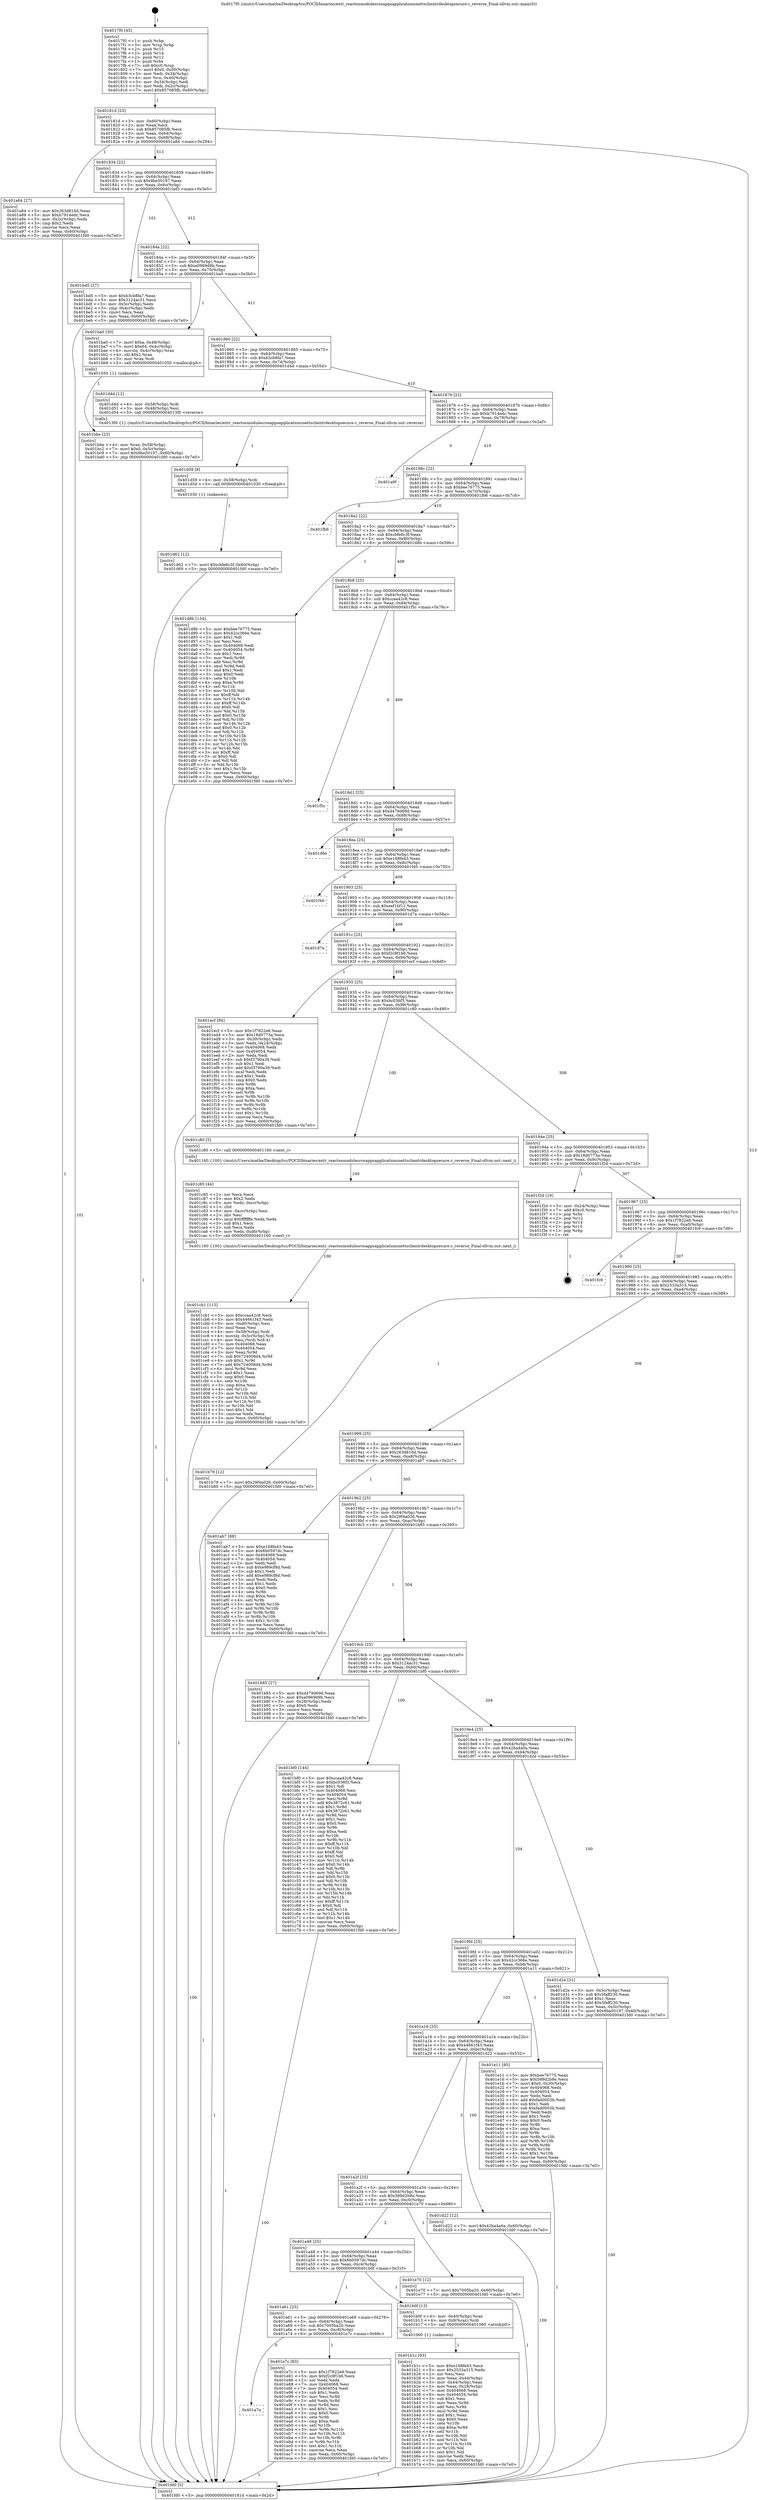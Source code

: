 digraph "0x4017f0" {
  label = "0x4017f0 (/mnt/c/Users/mathe/Desktop/tcc/POCII/binaries/extr_reactosmodulesrosappsapplicationsnettsclientrdesktopsecure.c_reverse_Final-ollvm.out::main(0))"
  labelloc = "t"
  node[shape=record]

  Entry [label="",width=0.3,height=0.3,shape=circle,fillcolor=black,style=filled]
  "0x40181d" [label="{
     0x40181d [23]\l
     | [instrs]\l
     &nbsp;&nbsp;0x40181d \<+3\>: mov -0x60(%rbp),%eax\l
     &nbsp;&nbsp;0x401820 \<+2\>: mov %eax,%ecx\l
     &nbsp;&nbsp;0x401822 \<+6\>: sub $0x857085fb,%ecx\l
     &nbsp;&nbsp;0x401828 \<+3\>: mov %eax,-0x64(%rbp)\l
     &nbsp;&nbsp;0x40182b \<+3\>: mov %ecx,-0x68(%rbp)\l
     &nbsp;&nbsp;0x40182e \<+6\>: je 0000000000401a84 \<main+0x294\>\l
  }"]
  "0x401a84" [label="{
     0x401a84 [27]\l
     | [instrs]\l
     &nbsp;&nbsp;0x401a84 \<+5\>: mov $0x263d816d,%eax\l
     &nbsp;&nbsp;0x401a89 \<+5\>: mov $0xb7914edc,%ecx\l
     &nbsp;&nbsp;0x401a8e \<+3\>: mov -0x2c(%rbp),%edx\l
     &nbsp;&nbsp;0x401a91 \<+3\>: cmp $0x2,%edx\l
     &nbsp;&nbsp;0x401a94 \<+3\>: cmovne %ecx,%eax\l
     &nbsp;&nbsp;0x401a97 \<+3\>: mov %eax,-0x60(%rbp)\l
     &nbsp;&nbsp;0x401a9a \<+5\>: jmp 0000000000401fd0 \<main+0x7e0\>\l
  }"]
  "0x401834" [label="{
     0x401834 [22]\l
     | [instrs]\l
     &nbsp;&nbsp;0x401834 \<+5\>: jmp 0000000000401839 \<main+0x49\>\l
     &nbsp;&nbsp;0x401839 \<+3\>: mov -0x64(%rbp),%eax\l
     &nbsp;&nbsp;0x40183c \<+5\>: sub $0x9be50197,%eax\l
     &nbsp;&nbsp;0x401841 \<+3\>: mov %eax,-0x6c(%rbp)\l
     &nbsp;&nbsp;0x401844 \<+6\>: je 0000000000401bd5 \<main+0x3e5\>\l
  }"]
  "0x401fd0" [label="{
     0x401fd0 [5]\l
     | [instrs]\l
     &nbsp;&nbsp;0x401fd0 \<+5\>: jmp 000000000040181d \<main+0x2d\>\l
  }"]
  "0x4017f0" [label="{
     0x4017f0 [45]\l
     | [instrs]\l
     &nbsp;&nbsp;0x4017f0 \<+1\>: push %rbp\l
     &nbsp;&nbsp;0x4017f1 \<+3\>: mov %rsp,%rbp\l
     &nbsp;&nbsp;0x4017f4 \<+2\>: push %r15\l
     &nbsp;&nbsp;0x4017f6 \<+2\>: push %r14\l
     &nbsp;&nbsp;0x4017f8 \<+2\>: push %r12\l
     &nbsp;&nbsp;0x4017fa \<+1\>: push %rbx\l
     &nbsp;&nbsp;0x4017fb \<+7\>: sub $0xc0,%rsp\l
     &nbsp;&nbsp;0x401802 \<+7\>: movl $0x0,-0x30(%rbp)\l
     &nbsp;&nbsp;0x401809 \<+3\>: mov %edi,-0x34(%rbp)\l
     &nbsp;&nbsp;0x40180c \<+4\>: mov %rsi,-0x40(%rbp)\l
     &nbsp;&nbsp;0x401810 \<+3\>: mov -0x34(%rbp),%edi\l
     &nbsp;&nbsp;0x401813 \<+3\>: mov %edi,-0x2c(%rbp)\l
     &nbsp;&nbsp;0x401816 \<+7\>: movl $0x857085fb,-0x60(%rbp)\l
  }"]
  Exit [label="",width=0.3,height=0.3,shape=circle,fillcolor=black,style=filled,peripheries=2]
  "0x401bd5" [label="{
     0x401bd5 [27]\l
     | [instrs]\l
     &nbsp;&nbsp;0x401bd5 \<+5\>: mov $0xb3cb8fa7,%eax\l
     &nbsp;&nbsp;0x401bda \<+5\>: mov $0x3124ac31,%ecx\l
     &nbsp;&nbsp;0x401bdf \<+3\>: mov -0x5c(%rbp),%edx\l
     &nbsp;&nbsp;0x401be2 \<+3\>: cmp -0x4c(%rbp),%edx\l
     &nbsp;&nbsp;0x401be5 \<+3\>: cmovl %ecx,%eax\l
     &nbsp;&nbsp;0x401be8 \<+3\>: mov %eax,-0x60(%rbp)\l
     &nbsp;&nbsp;0x401beb \<+5\>: jmp 0000000000401fd0 \<main+0x7e0\>\l
  }"]
  "0x40184a" [label="{
     0x40184a [22]\l
     | [instrs]\l
     &nbsp;&nbsp;0x40184a \<+5\>: jmp 000000000040184f \<main+0x5f\>\l
     &nbsp;&nbsp;0x40184f \<+3\>: mov -0x64(%rbp),%eax\l
     &nbsp;&nbsp;0x401852 \<+5\>: sub $0xa0969d9b,%eax\l
     &nbsp;&nbsp;0x401857 \<+3\>: mov %eax,-0x70(%rbp)\l
     &nbsp;&nbsp;0x40185a \<+6\>: je 0000000000401ba0 \<main+0x3b0\>\l
  }"]
  "0x401a7a" [label="{
     0x401a7a\l
  }", style=dashed]
  "0x401ba0" [label="{
     0x401ba0 [30]\l
     | [instrs]\l
     &nbsp;&nbsp;0x401ba0 \<+7\>: movl $0xa,-0x48(%rbp)\l
     &nbsp;&nbsp;0x401ba7 \<+7\>: movl $0x64,-0x4c(%rbp)\l
     &nbsp;&nbsp;0x401bae \<+4\>: movslq -0x4c(%rbp),%rax\l
     &nbsp;&nbsp;0x401bb2 \<+4\>: shl $0x2,%rax\l
     &nbsp;&nbsp;0x401bb6 \<+3\>: mov %rax,%rdi\l
     &nbsp;&nbsp;0x401bb9 \<+5\>: call 0000000000401050 \<malloc@plt\>\l
     | [calls]\l
     &nbsp;&nbsp;0x401050 \{1\} (unknown)\l
  }"]
  "0x401860" [label="{
     0x401860 [22]\l
     | [instrs]\l
     &nbsp;&nbsp;0x401860 \<+5\>: jmp 0000000000401865 \<main+0x75\>\l
     &nbsp;&nbsp;0x401865 \<+3\>: mov -0x64(%rbp),%eax\l
     &nbsp;&nbsp;0x401868 \<+5\>: sub $0xb3cb8fa7,%eax\l
     &nbsp;&nbsp;0x40186d \<+3\>: mov %eax,-0x74(%rbp)\l
     &nbsp;&nbsp;0x401870 \<+6\>: je 0000000000401d4d \<main+0x55d\>\l
  }"]
  "0x401e7c" [label="{
     0x401e7c [83]\l
     | [instrs]\l
     &nbsp;&nbsp;0x401e7c \<+5\>: mov $0x1f7822e8,%eax\l
     &nbsp;&nbsp;0x401e81 \<+5\>: mov $0xf2c9f1b6,%ecx\l
     &nbsp;&nbsp;0x401e86 \<+2\>: xor %edx,%edx\l
     &nbsp;&nbsp;0x401e88 \<+7\>: mov 0x404068,%esi\l
     &nbsp;&nbsp;0x401e8f \<+7\>: mov 0x404054,%edi\l
     &nbsp;&nbsp;0x401e96 \<+3\>: sub $0x1,%edx\l
     &nbsp;&nbsp;0x401e99 \<+3\>: mov %esi,%r8d\l
     &nbsp;&nbsp;0x401e9c \<+3\>: add %edx,%r8d\l
     &nbsp;&nbsp;0x401e9f \<+4\>: imul %r8d,%esi\l
     &nbsp;&nbsp;0x401ea3 \<+3\>: and $0x1,%esi\l
     &nbsp;&nbsp;0x401ea6 \<+3\>: cmp $0x0,%esi\l
     &nbsp;&nbsp;0x401ea9 \<+4\>: sete %r9b\l
     &nbsp;&nbsp;0x401ead \<+3\>: cmp $0xa,%edi\l
     &nbsp;&nbsp;0x401eb0 \<+4\>: setl %r10b\l
     &nbsp;&nbsp;0x401eb4 \<+3\>: mov %r9b,%r11b\l
     &nbsp;&nbsp;0x401eb7 \<+3\>: and %r10b,%r11b\l
     &nbsp;&nbsp;0x401eba \<+3\>: xor %r10b,%r9b\l
     &nbsp;&nbsp;0x401ebd \<+3\>: or %r9b,%r11b\l
     &nbsp;&nbsp;0x401ec0 \<+4\>: test $0x1,%r11b\l
     &nbsp;&nbsp;0x401ec4 \<+3\>: cmovne %ecx,%eax\l
     &nbsp;&nbsp;0x401ec7 \<+3\>: mov %eax,-0x60(%rbp)\l
     &nbsp;&nbsp;0x401eca \<+5\>: jmp 0000000000401fd0 \<main+0x7e0\>\l
  }"]
  "0x401d4d" [label="{
     0x401d4d [12]\l
     | [instrs]\l
     &nbsp;&nbsp;0x401d4d \<+4\>: mov -0x58(%rbp),%rdi\l
     &nbsp;&nbsp;0x401d51 \<+3\>: mov -0x48(%rbp),%esi\l
     &nbsp;&nbsp;0x401d54 \<+5\>: call 00000000004013f0 \<reverse\>\l
     | [calls]\l
     &nbsp;&nbsp;0x4013f0 \{1\} (/mnt/c/Users/mathe/Desktop/tcc/POCII/binaries/extr_reactosmodulesrosappsapplicationsnettsclientrdesktopsecure.c_reverse_Final-ollvm.out::reverse)\l
  }"]
  "0x401876" [label="{
     0x401876 [22]\l
     | [instrs]\l
     &nbsp;&nbsp;0x401876 \<+5\>: jmp 000000000040187b \<main+0x8b\>\l
     &nbsp;&nbsp;0x40187b \<+3\>: mov -0x64(%rbp),%eax\l
     &nbsp;&nbsp;0x40187e \<+5\>: sub $0xb7914edc,%eax\l
     &nbsp;&nbsp;0x401883 \<+3\>: mov %eax,-0x78(%rbp)\l
     &nbsp;&nbsp;0x401886 \<+6\>: je 0000000000401a9f \<main+0x2af\>\l
  }"]
  "0x401d62" [label="{
     0x401d62 [12]\l
     | [instrs]\l
     &nbsp;&nbsp;0x401d62 \<+7\>: movl $0xcbfe6c3f,-0x60(%rbp)\l
     &nbsp;&nbsp;0x401d69 \<+5\>: jmp 0000000000401fd0 \<main+0x7e0\>\l
  }"]
  "0x401a9f" [label="{
     0x401a9f\l
  }", style=dashed]
  "0x40188c" [label="{
     0x40188c [22]\l
     | [instrs]\l
     &nbsp;&nbsp;0x40188c \<+5\>: jmp 0000000000401891 \<main+0xa1\>\l
     &nbsp;&nbsp;0x401891 \<+3\>: mov -0x64(%rbp),%eax\l
     &nbsp;&nbsp;0x401894 \<+5\>: sub $0xbee76775,%eax\l
     &nbsp;&nbsp;0x401899 \<+3\>: mov %eax,-0x7c(%rbp)\l
     &nbsp;&nbsp;0x40189c \<+6\>: je 0000000000401fb6 \<main+0x7c6\>\l
  }"]
  "0x401d59" [label="{
     0x401d59 [9]\l
     | [instrs]\l
     &nbsp;&nbsp;0x401d59 \<+4\>: mov -0x58(%rbp),%rdi\l
     &nbsp;&nbsp;0x401d5d \<+5\>: call 0000000000401030 \<free@plt\>\l
     | [calls]\l
     &nbsp;&nbsp;0x401030 \{1\} (unknown)\l
  }"]
  "0x401fb6" [label="{
     0x401fb6\l
  }", style=dashed]
  "0x4018a2" [label="{
     0x4018a2 [22]\l
     | [instrs]\l
     &nbsp;&nbsp;0x4018a2 \<+5\>: jmp 00000000004018a7 \<main+0xb7\>\l
     &nbsp;&nbsp;0x4018a7 \<+3\>: mov -0x64(%rbp),%eax\l
     &nbsp;&nbsp;0x4018aa \<+5\>: sub $0xcbfe6c3f,%eax\l
     &nbsp;&nbsp;0x4018af \<+3\>: mov %eax,-0x80(%rbp)\l
     &nbsp;&nbsp;0x4018b2 \<+6\>: je 0000000000401d8b \<main+0x59b\>\l
  }"]
  "0x401cb1" [label="{
     0x401cb1 [113]\l
     | [instrs]\l
     &nbsp;&nbsp;0x401cb1 \<+5\>: mov $0xccaa42c8,%ecx\l
     &nbsp;&nbsp;0x401cb6 \<+5\>: mov $0x44661f43,%edx\l
     &nbsp;&nbsp;0x401cbb \<+6\>: mov -0xd0(%rbp),%esi\l
     &nbsp;&nbsp;0x401cc1 \<+3\>: imul %eax,%esi\l
     &nbsp;&nbsp;0x401cc4 \<+4\>: mov -0x58(%rbp),%rdi\l
     &nbsp;&nbsp;0x401cc8 \<+4\>: movslq -0x5c(%rbp),%r8\l
     &nbsp;&nbsp;0x401ccc \<+4\>: mov %esi,(%rdi,%r8,4)\l
     &nbsp;&nbsp;0x401cd0 \<+7\>: mov 0x404068,%eax\l
     &nbsp;&nbsp;0x401cd7 \<+7\>: mov 0x404054,%esi\l
     &nbsp;&nbsp;0x401cde \<+3\>: mov %eax,%r9d\l
     &nbsp;&nbsp;0x401ce1 \<+7\>: sub $0x724008d4,%r9d\l
     &nbsp;&nbsp;0x401ce8 \<+4\>: sub $0x1,%r9d\l
     &nbsp;&nbsp;0x401cec \<+7\>: add $0x724008d4,%r9d\l
     &nbsp;&nbsp;0x401cf3 \<+4\>: imul %r9d,%eax\l
     &nbsp;&nbsp;0x401cf7 \<+3\>: and $0x1,%eax\l
     &nbsp;&nbsp;0x401cfa \<+3\>: cmp $0x0,%eax\l
     &nbsp;&nbsp;0x401cfd \<+4\>: sete %r10b\l
     &nbsp;&nbsp;0x401d01 \<+3\>: cmp $0xa,%esi\l
     &nbsp;&nbsp;0x401d04 \<+4\>: setl %r11b\l
     &nbsp;&nbsp;0x401d08 \<+3\>: mov %r10b,%bl\l
     &nbsp;&nbsp;0x401d0b \<+3\>: and %r11b,%bl\l
     &nbsp;&nbsp;0x401d0e \<+3\>: xor %r11b,%r10b\l
     &nbsp;&nbsp;0x401d11 \<+3\>: or %r10b,%bl\l
     &nbsp;&nbsp;0x401d14 \<+3\>: test $0x1,%bl\l
     &nbsp;&nbsp;0x401d17 \<+3\>: cmovne %edx,%ecx\l
     &nbsp;&nbsp;0x401d1a \<+3\>: mov %ecx,-0x60(%rbp)\l
     &nbsp;&nbsp;0x401d1d \<+5\>: jmp 0000000000401fd0 \<main+0x7e0\>\l
  }"]
  "0x401d8b" [label="{
     0x401d8b [134]\l
     | [instrs]\l
     &nbsp;&nbsp;0x401d8b \<+5\>: mov $0xbee76775,%eax\l
     &nbsp;&nbsp;0x401d90 \<+5\>: mov $0x42cc366e,%ecx\l
     &nbsp;&nbsp;0x401d95 \<+2\>: mov $0x1,%dl\l
     &nbsp;&nbsp;0x401d97 \<+2\>: xor %esi,%esi\l
     &nbsp;&nbsp;0x401d99 \<+7\>: mov 0x404068,%edi\l
     &nbsp;&nbsp;0x401da0 \<+8\>: mov 0x404054,%r8d\l
     &nbsp;&nbsp;0x401da8 \<+3\>: sub $0x1,%esi\l
     &nbsp;&nbsp;0x401dab \<+3\>: mov %edi,%r9d\l
     &nbsp;&nbsp;0x401dae \<+3\>: add %esi,%r9d\l
     &nbsp;&nbsp;0x401db1 \<+4\>: imul %r9d,%edi\l
     &nbsp;&nbsp;0x401db5 \<+3\>: and $0x1,%edi\l
     &nbsp;&nbsp;0x401db8 \<+3\>: cmp $0x0,%edi\l
     &nbsp;&nbsp;0x401dbb \<+4\>: sete %r10b\l
     &nbsp;&nbsp;0x401dbf \<+4\>: cmp $0xa,%r8d\l
     &nbsp;&nbsp;0x401dc3 \<+4\>: setl %r11b\l
     &nbsp;&nbsp;0x401dc7 \<+3\>: mov %r10b,%bl\l
     &nbsp;&nbsp;0x401dca \<+3\>: xor $0xff,%bl\l
     &nbsp;&nbsp;0x401dcd \<+3\>: mov %r11b,%r14b\l
     &nbsp;&nbsp;0x401dd0 \<+4\>: xor $0xff,%r14b\l
     &nbsp;&nbsp;0x401dd4 \<+3\>: xor $0x0,%dl\l
     &nbsp;&nbsp;0x401dd7 \<+3\>: mov %bl,%r15b\l
     &nbsp;&nbsp;0x401dda \<+4\>: and $0x0,%r15b\l
     &nbsp;&nbsp;0x401dde \<+3\>: and %dl,%r10b\l
     &nbsp;&nbsp;0x401de1 \<+3\>: mov %r14b,%r12b\l
     &nbsp;&nbsp;0x401de4 \<+4\>: and $0x0,%r12b\l
     &nbsp;&nbsp;0x401de8 \<+3\>: and %dl,%r11b\l
     &nbsp;&nbsp;0x401deb \<+3\>: or %r10b,%r15b\l
     &nbsp;&nbsp;0x401dee \<+3\>: or %r11b,%r12b\l
     &nbsp;&nbsp;0x401df1 \<+3\>: xor %r12b,%r15b\l
     &nbsp;&nbsp;0x401df4 \<+3\>: or %r14b,%bl\l
     &nbsp;&nbsp;0x401df7 \<+3\>: xor $0xff,%bl\l
     &nbsp;&nbsp;0x401dfa \<+3\>: or $0x0,%dl\l
     &nbsp;&nbsp;0x401dfd \<+2\>: and %dl,%bl\l
     &nbsp;&nbsp;0x401dff \<+3\>: or %bl,%r15b\l
     &nbsp;&nbsp;0x401e02 \<+4\>: test $0x1,%r15b\l
     &nbsp;&nbsp;0x401e06 \<+3\>: cmovne %ecx,%eax\l
     &nbsp;&nbsp;0x401e09 \<+3\>: mov %eax,-0x60(%rbp)\l
     &nbsp;&nbsp;0x401e0c \<+5\>: jmp 0000000000401fd0 \<main+0x7e0\>\l
  }"]
  "0x4018b8" [label="{
     0x4018b8 [25]\l
     | [instrs]\l
     &nbsp;&nbsp;0x4018b8 \<+5\>: jmp 00000000004018bd \<main+0xcd\>\l
     &nbsp;&nbsp;0x4018bd \<+3\>: mov -0x64(%rbp),%eax\l
     &nbsp;&nbsp;0x4018c0 \<+5\>: sub $0xccaa42c8,%eax\l
     &nbsp;&nbsp;0x4018c5 \<+6\>: mov %eax,-0x84(%rbp)\l
     &nbsp;&nbsp;0x4018cb \<+6\>: je 0000000000401f5c \<main+0x76c\>\l
  }"]
  "0x401c85" [label="{
     0x401c85 [44]\l
     | [instrs]\l
     &nbsp;&nbsp;0x401c85 \<+2\>: xor %ecx,%ecx\l
     &nbsp;&nbsp;0x401c87 \<+5\>: mov $0x2,%edx\l
     &nbsp;&nbsp;0x401c8c \<+6\>: mov %edx,-0xcc(%rbp)\l
     &nbsp;&nbsp;0x401c92 \<+1\>: cltd\l
     &nbsp;&nbsp;0x401c93 \<+6\>: mov -0xcc(%rbp),%esi\l
     &nbsp;&nbsp;0x401c99 \<+2\>: idiv %esi\l
     &nbsp;&nbsp;0x401c9b \<+6\>: imul $0xfffffffe,%edx,%edx\l
     &nbsp;&nbsp;0x401ca1 \<+3\>: sub $0x1,%ecx\l
     &nbsp;&nbsp;0x401ca4 \<+2\>: sub %ecx,%edx\l
     &nbsp;&nbsp;0x401ca6 \<+6\>: mov %edx,-0xd0(%rbp)\l
     &nbsp;&nbsp;0x401cac \<+5\>: call 0000000000401160 \<next_i\>\l
     | [calls]\l
     &nbsp;&nbsp;0x401160 \{100\} (/mnt/c/Users/mathe/Desktop/tcc/POCII/binaries/extr_reactosmodulesrosappsapplicationsnettsclientrdesktopsecure.c_reverse_Final-ollvm.out::next_i)\l
  }"]
  "0x401f5c" [label="{
     0x401f5c\l
  }", style=dashed]
  "0x4018d1" [label="{
     0x4018d1 [25]\l
     | [instrs]\l
     &nbsp;&nbsp;0x4018d1 \<+5\>: jmp 00000000004018d6 \<main+0xe6\>\l
     &nbsp;&nbsp;0x4018d6 \<+3\>: mov -0x64(%rbp),%eax\l
     &nbsp;&nbsp;0x4018d9 \<+5\>: sub $0xd479d69d,%eax\l
     &nbsp;&nbsp;0x4018de \<+6\>: mov %eax,-0x88(%rbp)\l
     &nbsp;&nbsp;0x4018e4 \<+6\>: je 0000000000401d6e \<main+0x57e\>\l
  }"]
  "0x401bbe" [label="{
     0x401bbe [23]\l
     | [instrs]\l
     &nbsp;&nbsp;0x401bbe \<+4\>: mov %rax,-0x58(%rbp)\l
     &nbsp;&nbsp;0x401bc2 \<+7\>: movl $0x0,-0x5c(%rbp)\l
     &nbsp;&nbsp;0x401bc9 \<+7\>: movl $0x9be50197,-0x60(%rbp)\l
     &nbsp;&nbsp;0x401bd0 \<+5\>: jmp 0000000000401fd0 \<main+0x7e0\>\l
  }"]
  "0x401d6e" [label="{
     0x401d6e\l
  }", style=dashed]
  "0x4018ea" [label="{
     0x4018ea [25]\l
     | [instrs]\l
     &nbsp;&nbsp;0x4018ea \<+5\>: jmp 00000000004018ef \<main+0xff\>\l
     &nbsp;&nbsp;0x4018ef \<+3\>: mov -0x64(%rbp),%eax\l
     &nbsp;&nbsp;0x4018f2 \<+5\>: sub $0xe168fe43,%eax\l
     &nbsp;&nbsp;0x4018f7 \<+6\>: mov %eax,-0x8c(%rbp)\l
     &nbsp;&nbsp;0x4018fd \<+6\>: je 0000000000401f40 \<main+0x750\>\l
  }"]
  "0x401b1c" [label="{
     0x401b1c [93]\l
     | [instrs]\l
     &nbsp;&nbsp;0x401b1c \<+5\>: mov $0xe168fe43,%ecx\l
     &nbsp;&nbsp;0x401b21 \<+5\>: mov $0x2533a315,%edx\l
     &nbsp;&nbsp;0x401b26 \<+2\>: xor %esi,%esi\l
     &nbsp;&nbsp;0x401b28 \<+3\>: mov %eax,-0x44(%rbp)\l
     &nbsp;&nbsp;0x401b2b \<+3\>: mov -0x44(%rbp),%eax\l
     &nbsp;&nbsp;0x401b2e \<+3\>: mov %eax,-0x28(%rbp)\l
     &nbsp;&nbsp;0x401b31 \<+7\>: mov 0x404068,%eax\l
     &nbsp;&nbsp;0x401b38 \<+8\>: mov 0x404054,%r8d\l
     &nbsp;&nbsp;0x401b40 \<+3\>: sub $0x1,%esi\l
     &nbsp;&nbsp;0x401b43 \<+3\>: mov %eax,%r9d\l
     &nbsp;&nbsp;0x401b46 \<+3\>: add %esi,%r9d\l
     &nbsp;&nbsp;0x401b49 \<+4\>: imul %r9d,%eax\l
     &nbsp;&nbsp;0x401b4d \<+3\>: and $0x1,%eax\l
     &nbsp;&nbsp;0x401b50 \<+3\>: cmp $0x0,%eax\l
     &nbsp;&nbsp;0x401b53 \<+4\>: sete %r10b\l
     &nbsp;&nbsp;0x401b57 \<+4\>: cmp $0xa,%r8d\l
     &nbsp;&nbsp;0x401b5b \<+4\>: setl %r11b\l
     &nbsp;&nbsp;0x401b5f \<+3\>: mov %r10b,%bl\l
     &nbsp;&nbsp;0x401b62 \<+3\>: and %r11b,%bl\l
     &nbsp;&nbsp;0x401b65 \<+3\>: xor %r11b,%r10b\l
     &nbsp;&nbsp;0x401b68 \<+3\>: or %r10b,%bl\l
     &nbsp;&nbsp;0x401b6b \<+3\>: test $0x1,%bl\l
     &nbsp;&nbsp;0x401b6e \<+3\>: cmovne %edx,%ecx\l
     &nbsp;&nbsp;0x401b71 \<+3\>: mov %ecx,-0x60(%rbp)\l
     &nbsp;&nbsp;0x401b74 \<+5\>: jmp 0000000000401fd0 \<main+0x7e0\>\l
  }"]
  "0x401f40" [label="{
     0x401f40\l
  }", style=dashed]
  "0x401903" [label="{
     0x401903 [25]\l
     | [instrs]\l
     &nbsp;&nbsp;0x401903 \<+5\>: jmp 0000000000401908 \<main+0x118\>\l
     &nbsp;&nbsp;0x401908 \<+3\>: mov -0x64(%rbp),%eax\l
     &nbsp;&nbsp;0x40190b \<+5\>: sub $0xeef1bf11,%eax\l
     &nbsp;&nbsp;0x401910 \<+6\>: mov %eax,-0x90(%rbp)\l
     &nbsp;&nbsp;0x401916 \<+6\>: je 0000000000401d7a \<main+0x58a\>\l
  }"]
  "0x401a61" [label="{
     0x401a61 [25]\l
     | [instrs]\l
     &nbsp;&nbsp;0x401a61 \<+5\>: jmp 0000000000401a66 \<main+0x276\>\l
     &nbsp;&nbsp;0x401a66 \<+3\>: mov -0x64(%rbp),%eax\l
     &nbsp;&nbsp;0x401a69 \<+5\>: sub $0x7005ba20,%eax\l
     &nbsp;&nbsp;0x401a6e \<+6\>: mov %eax,-0xc8(%rbp)\l
     &nbsp;&nbsp;0x401a74 \<+6\>: je 0000000000401e7c \<main+0x68c\>\l
  }"]
  "0x401d7a" [label="{
     0x401d7a\l
  }", style=dashed]
  "0x40191c" [label="{
     0x40191c [25]\l
     | [instrs]\l
     &nbsp;&nbsp;0x40191c \<+5\>: jmp 0000000000401921 \<main+0x131\>\l
     &nbsp;&nbsp;0x401921 \<+3\>: mov -0x64(%rbp),%eax\l
     &nbsp;&nbsp;0x401924 \<+5\>: sub $0xf2c9f1b6,%eax\l
     &nbsp;&nbsp;0x401929 \<+6\>: mov %eax,-0x94(%rbp)\l
     &nbsp;&nbsp;0x40192f \<+6\>: je 0000000000401ecf \<main+0x6df\>\l
  }"]
  "0x401b0f" [label="{
     0x401b0f [13]\l
     | [instrs]\l
     &nbsp;&nbsp;0x401b0f \<+4\>: mov -0x40(%rbp),%rax\l
     &nbsp;&nbsp;0x401b13 \<+4\>: mov 0x8(%rax),%rdi\l
     &nbsp;&nbsp;0x401b17 \<+5\>: call 0000000000401060 \<atoi@plt\>\l
     | [calls]\l
     &nbsp;&nbsp;0x401060 \{1\} (unknown)\l
  }"]
  "0x401ecf" [label="{
     0x401ecf [94]\l
     | [instrs]\l
     &nbsp;&nbsp;0x401ecf \<+5\>: mov $0x1f7822e8,%eax\l
     &nbsp;&nbsp;0x401ed4 \<+5\>: mov $0x18d0773a,%ecx\l
     &nbsp;&nbsp;0x401ed9 \<+3\>: mov -0x30(%rbp),%edx\l
     &nbsp;&nbsp;0x401edc \<+3\>: mov %edx,-0x24(%rbp)\l
     &nbsp;&nbsp;0x401edf \<+7\>: mov 0x404068,%edx\l
     &nbsp;&nbsp;0x401ee6 \<+7\>: mov 0x404054,%esi\l
     &nbsp;&nbsp;0x401eed \<+2\>: mov %edx,%edi\l
     &nbsp;&nbsp;0x401eef \<+6\>: sub $0xf3790a39,%edi\l
     &nbsp;&nbsp;0x401ef5 \<+3\>: sub $0x1,%edi\l
     &nbsp;&nbsp;0x401ef8 \<+6\>: add $0xf3790a39,%edi\l
     &nbsp;&nbsp;0x401efe \<+3\>: imul %edi,%edx\l
     &nbsp;&nbsp;0x401f01 \<+3\>: and $0x1,%edx\l
     &nbsp;&nbsp;0x401f04 \<+3\>: cmp $0x0,%edx\l
     &nbsp;&nbsp;0x401f07 \<+4\>: sete %r8b\l
     &nbsp;&nbsp;0x401f0b \<+3\>: cmp $0xa,%esi\l
     &nbsp;&nbsp;0x401f0e \<+4\>: setl %r9b\l
     &nbsp;&nbsp;0x401f12 \<+3\>: mov %r8b,%r10b\l
     &nbsp;&nbsp;0x401f15 \<+3\>: and %r9b,%r10b\l
     &nbsp;&nbsp;0x401f18 \<+3\>: xor %r9b,%r8b\l
     &nbsp;&nbsp;0x401f1b \<+3\>: or %r8b,%r10b\l
     &nbsp;&nbsp;0x401f1e \<+4\>: test $0x1,%r10b\l
     &nbsp;&nbsp;0x401f22 \<+3\>: cmovne %ecx,%eax\l
     &nbsp;&nbsp;0x401f25 \<+3\>: mov %eax,-0x60(%rbp)\l
     &nbsp;&nbsp;0x401f28 \<+5\>: jmp 0000000000401fd0 \<main+0x7e0\>\l
  }"]
  "0x401935" [label="{
     0x401935 [25]\l
     | [instrs]\l
     &nbsp;&nbsp;0x401935 \<+5\>: jmp 000000000040193a \<main+0x14a\>\l
     &nbsp;&nbsp;0x40193a \<+3\>: mov -0x64(%rbp),%eax\l
     &nbsp;&nbsp;0x40193d \<+5\>: sub $0xbc036f3,%eax\l
     &nbsp;&nbsp;0x401942 \<+6\>: mov %eax,-0x98(%rbp)\l
     &nbsp;&nbsp;0x401948 \<+6\>: je 0000000000401c80 \<main+0x490\>\l
  }"]
  "0x401a48" [label="{
     0x401a48 [25]\l
     | [instrs]\l
     &nbsp;&nbsp;0x401a48 \<+5\>: jmp 0000000000401a4d \<main+0x25d\>\l
     &nbsp;&nbsp;0x401a4d \<+3\>: mov -0x64(%rbp),%eax\l
     &nbsp;&nbsp;0x401a50 \<+5\>: sub $0x6b0597dc,%eax\l
     &nbsp;&nbsp;0x401a55 \<+6\>: mov %eax,-0xc4(%rbp)\l
     &nbsp;&nbsp;0x401a5b \<+6\>: je 0000000000401b0f \<main+0x31f\>\l
  }"]
  "0x401c80" [label="{
     0x401c80 [5]\l
     | [instrs]\l
     &nbsp;&nbsp;0x401c80 \<+5\>: call 0000000000401160 \<next_i\>\l
     | [calls]\l
     &nbsp;&nbsp;0x401160 \{100\} (/mnt/c/Users/mathe/Desktop/tcc/POCII/binaries/extr_reactosmodulesrosappsapplicationsnettsclientrdesktopsecure.c_reverse_Final-ollvm.out::next_i)\l
  }"]
  "0x40194e" [label="{
     0x40194e [25]\l
     | [instrs]\l
     &nbsp;&nbsp;0x40194e \<+5\>: jmp 0000000000401953 \<main+0x163\>\l
     &nbsp;&nbsp;0x401953 \<+3\>: mov -0x64(%rbp),%eax\l
     &nbsp;&nbsp;0x401956 \<+5\>: sub $0x18d0773a,%eax\l
     &nbsp;&nbsp;0x40195b \<+6\>: mov %eax,-0x9c(%rbp)\l
     &nbsp;&nbsp;0x401961 \<+6\>: je 0000000000401f2d \<main+0x73d\>\l
  }"]
  "0x401e70" [label="{
     0x401e70 [12]\l
     | [instrs]\l
     &nbsp;&nbsp;0x401e70 \<+7\>: movl $0x7005ba20,-0x60(%rbp)\l
     &nbsp;&nbsp;0x401e77 \<+5\>: jmp 0000000000401fd0 \<main+0x7e0\>\l
  }"]
  "0x401f2d" [label="{
     0x401f2d [19]\l
     | [instrs]\l
     &nbsp;&nbsp;0x401f2d \<+3\>: mov -0x24(%rbp),%eax\l
     &nbsp;&nbsp;0x401f30 \<+7\>: add $0xc0,%rsp\l
     &nbsp;&nbsp;0x401f37 \<+1\>: pop %rbx\l
     &nbsp;&nbsp;0x401f38 \<+2\>: pop %r12\l
     &nbsp;&nbsp;0x401f3a \<+2\>: pop %r14\l
     &nbsp;&nbsp;0x401f3c \<+2\>: pop %r15\l
     &nbsp;&nbsp;0x401f3e \<+1\>: pop %rbp\l
     &nbsp;&nbsp;0x401f3f \<+1\>: ret\l
  }"]
  "0x401967" [label="{
     0x401967 [25]\l
     | [instrs]\l
     &nbsp;&nbsp;0x401967 \<+5\>: jmp 000000000040196c \<main+0x17c\>\l
     &nbsp;&nbsp;0x40196c \<+3\>: mov -0x64(%rbp),%eax\l
     &nbsp;&nbsp;0x40196f \<+5\>: sub $0x1f7822e8,%eax\l
     &nbsp;&nbsp;0x401974 \<+6\>: mov %eax,-0xa0(%rbp)\l
     &nbsp;&nbsp;0x40197a \<+6\>: je 0000000000401fc9 \<main+0x7d9\>\l
  }"]
  "0x401a2f" [label="{
     0x401a2f [25]\l
     | [instrs]\l
     &nbsp;&nbsp;0x401a2f \<+5\>: jmp 0000000000401a34 \<main+0x244\>\l
     &nbsp;&nbsp;0x401a34 \<+3\>: mov -0x64(%rbp),%eax\l
     &nbsp;&nbsp;0x401a37 \<+5\>: sub $0x589d2b8e,%eax\l
     &nbsp;&nbsp;0x401a3c \<+6\>: mov %eax,-0xc0(%rbp)\l
     &nbsp;&nbsp;0x401a42 \<+6\>: je 0000000000401e70 \<main+0x680\>\l
  }"]
  "0x401fc9" [label="{
     0x401fc9\l
  }", style=dashed]
  "0x401980" [label="{
     0x401980 [25]\l
     | [instrs]\l
     &nbsp;&nbsp;0x401980 \<+5\>: jmp 0000000000401985 \<main+0x195\>\l
     &nbsp;&nbsp;0x401985 \<+3\>: mov -0x64(%rbp),%eax\l
     &nbsp;&nbsp;0x401988 \<+5\>: sub $0x2533a315,%eax\l
     &nbsp;&nbsp;0x40198d \<+6\>: mov %eax,-0xa4(%rbp)\l
     &nbsp;&nbsp;0x401993 \<+6\>: je 0000000000401b79 \<main+0x389\>\l
  }"]
  "0x401d22" [label="{
     0x401d22 [12]\l
     | [instrs]\l
     &nbsp;&nbsp;0x401d22 \<+7\>: movl $0x42ba4a0a,-0x60(%rbp)\l
     &nbsp;&nbsp;0x401d29 \<+5\>: jmp 0000000000401fd0 \<main+0x7e0\>\l
  }"]
  "0x401b79" [label="{
     0x401b79 [12]\l
     | [instrs]\l
     &nbsp;&nbsp;0x401b79 \<+7\>: movl $0x29f4a026,-0x60(%rbp)\l
     &nbsp;&nbsp;0x401b80 \<+5\>: jmp 0000000000401fd0 \<main+0x7e0\>\l
  }"]
  "0x401999" [label="{
     0x401999 [25]\l
     | [instrs]\l
     &nbsp;&nbsp;0x401999 \<+5\>: jmp 000000000040199e \<main+0x1ae\>\l
     &nbsp;&nbsp;0x40199e \<+3\>: mov -0x64(%rbp),%eax\l
     &nbsp;&nbsp;0x4019a1 \<+5\>: sub $0x263d816d,%eax\l
     &nbsp;&nbsp;0x4019a6 \<+6\>: mov %eax,-0xa8(%rbp)\l
     &nbsp;&nbsp;0x4019ac \<+6\>: je 0000000000401ab7 \<main+0x2c7\>\l
  }"]
  "0x401a16" [label="{
     0x401a16 [25]\l
     | [instrs]\l
     &nbsp;&nbsp;0x401a16 \<+5\>: jmp 0000000000401a1b \<main+0x22b\>\l
     &nbsp;&nbsp;0x401a1b \<+3\>: mov -0x64(%rbp),%eax\l
     &nbsp;&nbsp;0x401a1e \<+5\>: sub $0x44661f43,%eax\l
     &nbsp;&nbsp;0x401a23 \<+6\>: mov %eax,-0xbc(%rbp)\l
     &nbsp;&nbsp;0x401a29 \<+6\>: je 0000000000401d22 \<main+0x532\>\l
  }"]
  "0x401ab7" [label="{
     0x401ab7 [88]\l
     | [instrs]\l
     &nbsp;&nbsp;0x401ab7 \<+5\>: mov $0xe168fe43,%eax\l
     &nbsp;&nbsp;0x401abc \<+5\>: mov $0x6b0597dc,%ecx\l
     &nbsp;&nbsp;0x401ac1 \<+7\>: mov 0x404068,%edx\l
     &nbsp;&nbsp;0x401ac8 \<+7\>: mov 0x404054,%esi\l
     &nbsp;&nbsp;0x401acf \<+2\>: mov %edx,%edi\l
     &nbsp;&nbsp;0x401ad1 \<+6\>: sub $0xe989cf8d,%edi\l
     &nbsp;&nbsp;0x401ad7 \<+3\>: sub $0x1,%edi\l
     &nbsp;&nbsp;0x401ada \<+6\>: add $0xe989cf8d,%edi\l
     &nbsp;&nbsp;0x401ae0 \<+3\>: imul %edi,%edx\l
     &nbsp;&nbsp;0x401ae3 \<+3\>: and $0x1,%edx\l
     &nbsp;&nbsp;0x401ae6 \<+3\>: cmp $0x0,%edx\l
     &nbsp;&nbsp;0x401ae9 \<+4\>: sete %r8b\l
     &nbsp;&nbsp;0x401aed \<+3\>: cmp $0xa,%esi\l
     &nbsp;&nbsp;0x401af0 \<+4\>: setl %r9b\l
     &nbsp;&nbsp;0x401af4 \<+3\>: mov %r8b,%r10b\l
     &nbsp;&nbsp;0x401af7 \<+3\>: and %r9b,%r10b\l
     &nbsp;&nbsp;0x401afa \<+3\>: xor %r9b,%r8b\l
     &nbsp;&nbsp;0x401afd \<+3\>: or %r8b,%r10b\l
     &nbsp;&nbsp;0x401b00 \<+4\>: test $0x1,%r10b\l
     &nbsp;&nbsp;0x401b04 \<+3\>: cmovne %ecx,%eax\l
     &nbsp;&nbsp;0x401b07 \<+3\>: mov %eax,-0x60(%rbp)\l
     &nbsp;&nbsp;0x401b0a \<+5\>: jmp 0000000000401fd0 \<main+0x7e0\>\l
  }"]
  "0x4019b2" [label="{
     0x4019b2 [25]\l
     | [instrs]\l
     &nbsp;&nbsp;0x4019b2 \<+5\>: jmp 00000000004019b7 \<main+0x1c7\>\l
     &nbsp;&nbsp;0x4019b7 \<+3\>: mov -0x64(%rbp),%eax\l
     &nbsp;&nbsp;0x4019ba \<+5\>: sub $0x29f4a026,%eax\l
     &nbsp;&nbsp;0x4019bf \<+6\>: mov %eax,-0xac(%rbp)\l
     &nbsp;&nbsp;0x4019c5 \<+6\>: je 0000000000401b85 \<main+0x395\>\l
  }"]
  "0x401e11" [label="{
     0x401e11 [95]\l
     | [instrs]\l
     &nbsp;&nbsp;0x401e11 \<+5\>: mov $0xbee76775,%eax\l
     &nbsp;&nbsp;0x401e16 \<+5\>: mov $0x589d2b8e,%ecx\l
     &nbsp;&nbsp;0x401e1b \<+7\>: movl $0x0,-0x30(%rbp)\l
     &nbsp;&nbsp;0x401e22 \<+7\>: mov 0x404068,%edx\l
     &nbsp;&nbsp;0x401e29 \<+7\>: mov 0x404054,%esi\l
     &nbsp;&nbsp;0x401e30 \<+2\>: mov %edx,%edi\l
     &nbsp;&nbsp;0x401e32 \<+6\>: add $0xfad0003b,%edi\l
     &nbsp;&nbsp;0x401e38 \<+3\>: sub $0x1,%edi\l
     &nbsp;&nbsp;0x401e3b \<+6\>: sub $0xfad0003b,%edi\l
     &nbsp;&nbsp;0x401e41 \<+3\>: imul %edi,%edx\l
     &nbsp;&nbsp;0x401e44 \<+3\>: and $0x1,%edx\l
     &nbsp;&nbsp;0x401e47 \<+3\>: cmp $0x0,%edx\l
     &nbsp;&nbsp;0x401e4a \<+4\>: sete %r8b\l
     &nbsp;&nbsp;0x401e4e \<+3\>: cmp $0xa,%esi\l
     &nbsp;&nbsp;0x401e51 \<+4\>: setl %r9b\l
     &nbsp;&nbsp;0x401e55 \<+3\>: mov %r8b,%r10b\l
     &nbsp;&nbsp;0x401e58 \<+3\>: and %r9b,%r10b\l
     &nbsp;&nbsp;0x401e5b \<+3\>: xor %r9b,%r8b\l
     &nbsp;&nbsp;0x401e5e \<+3\>: or %r8b,%r10b\l
     &nbsp;&nbsp;0x401e61 \<+4\>: test $0x1,%r10b\l
     &nbsp;&nbsp;0x401e65 \<+3\>: cmovne %ecx,%eax\l
     &nbsp;&nbsp;0x401e68 \<+3\>: mov %eax,-0x60(%rbp)\l
     &nbsp;&nbsp;0x401e6b \<+5\>: jmp 0000000000401fd0 \<main+0x7e0\>\l
  }"]
  "0x401b85" [label="{
     0x401b85 [27]\l
     | [instrs]\l
     &nbsp;&nbsp;0x401b85 \<+5\>: mov $0xd479d69d,%eax\l
     &nbsp;&nbsp;0x401b8a \<+5\>: mov $0xa0969d9b,%ecx\l
     &nbsp;&nbsp;0x401b8f \<+3\>: mov -0x28(%rbp),%edx\l
     &nbsp;&nbsp;0x401b92 \<+3\>: cmp $0x0,%edx\l
     &nbsp;&nbsp;0x401b95 \<+3\>: cmove %ecx,%eax\l
     &nbsp;&nbsp;0x401b98 \<+3\>: mov %eax,-0x60(%rbp)\l
     &nbsp;&nbsp;0x401b9b \<+5\>: jmp 0000000000401fd0 \<main+0x7e0\>\l
  }"]
  "0x4019cb" [label="{
     0x4019cb [25]\l
     | [instrs]\l
     &nbsp;&nbsp;0x4019cb \<+5\>: jmp 00000000004019d0 \<main+0x1e0\>\l
     &nbsp;&nbsp;0x4019d0 \<+3\>: mov -0x64(%rbp),%eax\l
     &nbsp;&nbsp;0x4019d3 \<+5\>: sub $0x3124ac31,%eax\l
     &nbsp;&nbsp;0x4019d8 \<+6\>: mov %eax,-0xb0(%rbp)\l
     &nbsp;&nbsp;0x4019de \<+6\>: je 0000000000401bf0 \<main+0x400\>\l
  }"]
  "0x4019fd" [label="{
     0x4019fd [25]\l
     | [instrs]\l
     &nbsp;&nbsp;0x4019fd \<+5\>: jmp 0000000000401a02 \<main+0x212\>\l
     &nbsp;&nbsp;0x401a02 \<+3\>: mov -0x64(%rbp),%eax\l
     &nbsp;&nbsp;0x401a05 \<+5\>: sub $0x42cc366e,%eax\l
     &nbsp;&nbsp;0x401a0a \<+6\>: mov %eax,-0xb8(%rbp)\l
     &nbsp;&nbsp;0x401a10 \<+6\>: je 0000000000401e11 \<main+0x621\>\l
  }"]
  "0x401bf0" [label="{
     0x401bf0 [144]\l
     | [instrs]\l
     &nbsp;&nbsp;0x401bf0 \<+5\>: mov $0xccaa42c8,%eax\l
     &nbsp;&nbsp;0x401bf5 \<+5\>: mov $0xbc036f3,%ecx\l
     &nbsp;&nbsp;0x401bfa \<+2\>: mov $0x1,%dl\l
     &nbsp;&nbsp;0x401bfc \<+7\>: mov 0x404068,%esi\l
     &nbsp;&nbsp;0x401c03 \<+7\>: mov 0x404054,%edi\l
     &nbsp;&nbsp;0x401c0a \<+3\>: mov %esi,%r8d\l
     &nbsp;&nbsp;0x401c0d \<+7\>: add $0x3872c61,%r8d\l
     &nbsp;&nbsp;0x401c14 \<+4\>: sub $0x1,%r8d\l
     &nbsp;&nbsp;0x401c18 \<+7\>: sub $0x3872c61,%r8d\l
     &nbsp;&nbsp;0x401c1f \<+4\>: imul %r8d,%esi\l
     &nbsp;&nbsp;0x401c23 \<+3\>: and $0x1,%esi\l
     &nbsp;&nbsp;0x401c26 \<+3\>: cmp $0x0,%esi\l
     &nbsp;&nbsp;0x401c29 \<+4\>: sete %r9b\l
     &nbsp;&nbsp;0x401c2d \<+3\>: cmp $0xa,%edi\l
     &nbsp;&nbsp;0x401c30 \<+4\>: setl %r10b\l
     &nbsp;&nbsp;0x401c34 \<+3\>: mov %r9b,%r11b\l
     &nbsp;&nbsp;0x401c37 \<+4\>: xor $0xff,%r11b\l
     &nbsp;&nbsp;0x401c3b \<+3\>: mov %r10b,%bl\l
     &nbsp;&nbsp;0x401c3e \<+3\>: xor $0xff,%bl\l
     &nbsp;&nbsp;0x401c41 \<+3\>: xor $0x0,%dl\l
     &nbsp;&nbsp;0x401c44 \<+3\>: mov %r11b,%r14b\l
     &nbsp;&nbsp;0x401c47 \<+4\>: and $0x0,%r14b\l
     &nbsp;&nbsp;0x401c4b \<+3\>: and %dl,%r9b\l
     &nbsp;&nbsp;0x401c4e \<+3\>: mov %bl,%r15b\l
     &nbsp;&nbsp;0x401c51 \<+4\>: and $0x0,%r15b\l
     &nbsp;&nbsp;0x401c55 \<+3\>: and %dl,%r10b\l
     &nbsp;&nbsp;0x401c58 \<+3\>: or %r9b,%r14b\l
     &nbsp;&nbsp;0x401c5b \<+3\>: or %r10b,%r15b\l
     &nbsp;&nbsp;0x401c5e \<+3\>: xor %r15b,%r14b\l
     &nbsp;&nbsp;0x401c61 \<+3\>: or %bl,%r11b\l
     &nbsp;&nbsp;0x401c64 \<+4\>: xor $0xff,%r11b\l
     &nbsp;&nbsp;0x401c68 \<+3\>: or $0x0,%dl\l
     &nbsp;&nbsp;0x401c6b \<+3\>: and %dl,%r11b\l
     &nbsp;&nbsp;0x401c6e \<+3\>: or %r11b,%r14b\l
     &nbsp;&nbsp;0x401c71 \<+4\>: test $0x1,%r14b\l
     &nbsp;&nbsp;0x401c75 \<+3\>: cmovne %ecx,%eax\l
     &nbsp;&nbsp;0x401c78 \<+3\>: mov %eax,-0x60(%rbp)\l
     &nbsp;&nbsp;0x401c7b \<+5\>: jmp 0000000000401fd0 \<main+0x7e0\>\l
  }"]
  "0x4019e4" [label="{
     0x4019e4 [25]\l
     | [instrs]\l
     &nbsp;&nbsp;0x4019e4 \<+5\>: jmp 00000000004019e9 \<main+0x1f9\>\l
     &nbsp;&nbsp;0x4019e9 \<+3\>: mov -0x64(%rbp),%eax\l
     &nbsp;&nbsp;0x4019ec \<+5\>: sub $0x42ba4a0a,%eax\l
     &nbsp;&nbsp;0x4019f1 \<+6\>: mov %eax,-0xb4(%rbp)\l
     &nbsp;&nbsp;0x4019f7 \<+6\>: je 0000000000401d2e \<main+0x53e\>\l
  }"]
  "0x401d2e" [label="{
     0x401d2e [31]\l
     | [instrs]\l
     &nbsp;&nbsp;0x401d2e \<+3\>: mov -0x5c(%rbp),%eax\l
     &nbsp;&nbsp;0x401d31 \<+5\>: sub $0x5faff230,%eax\l
     &nbsp;&nbsp;0x401d36 \<+3\>: add $0x1,%eax\l
     &nbsp;&nbsp;0x401d39 \<+5\>: add $0x5faff230,%eax\l
     &nbsp;&nbsp;0x401d3e \<+3\>: mov %eax,-0x5c(%rbp)\l
     &nbsp;&nbsp;0x401d41 \<+7\>: movl $0x9be50197,-0x60(%rbp)\l
     &nbsp;&nbsp;0x401d48 \<+5\>: jmp 0000000000401fd0 \<main+0x7e0\>\l
  }"]
  Entry -> "0x4017f0" [label=" 1"]
  "0x40181d" -> "0x401a84" [label=" 1"]
  "0x40181d" -> "0x401834" [label=" 513"]
  "0x401a84" -> "0x401fd0" [label=" 1"]
  "0x4017f0" -> "0x40181d" [label=" 1"]
  "0x401fd0" -> "0x40181d" [label=" 513"]
  "0x401f2d" -> Exit [label=" 1"]
  "0x401834" -> "0x401bd5" [label=" 101"]
  "0x401834" -> "0x40184a" [label=" 412"]
  "0x401ecf" -> "0x401fd0" [label=" 1"]
  "0x40184a" -> "0x401ba0" [label=" 1"]
  "0x40184a" -> "0x401860" [label=" 411"]
  "0x401e7c" -> "0x401fd0" [label=" 1"]
  "0x401860" -> "0x401d4d" [label=" 1"]
  "0x401860" -> "0x401876" [label=" 410"]
  "0x401a61" -> "0x401a7a" [label=" 0"]
  "0x401876" -> "0x401a9f" [label=" 0"]
  "0x401876" -> "0x40188c" [label=" 410"]
  "0x401a61" -> "0x401e7c" [label=" 1"]
  "0x40188c" -> "0x401fb6" [label=" 0"]
  "0x40188c" -> "0x4018a2" [label=" 410"]
  "0x401e70" -> "0x401fd0" [label=" 1"]
  "0x4018a2" -> "0x401d8b" [label=" 1"]
  "0x4018a2" -> "0x4018b8" [label=" 409"]
  "0x401e11" -> "0x401fd0" [label=" 1"]
  "0x4018b8" -> "0x401f5c" [label=" 0"]
  "0x4018b8" -> "0x4018d1" [label=" 409"]
  "0x401d8b" -> "0x401fd0" [label=" 1"]
  "0x4018d1" -> "0x401d6e" [label=" 0"]
  "0x4018d1" -> "0x4018ea" [label=" 409"]
  "0x401d62" -> "0x401fd0" [label=" 1"]
  "0x4018ea" -> "0x401f40" [label=" 0"]
  "0x4018ea" -> "0x401903" [label=" 409"]
  "0x401d59" -> "0x401d62" [label=" 1"]
  "0x401903" -> "0x401d7a" [label=" 0"]
  "0x401903" -> "0x40191c" [label=" 409"]
  "0x401d4d" -> "0x401d59" [label=" 1"]
  "0x40191c" -> "0x401ecf" [label=" 1"]
  "0x40191c" -> "0x401935" [label=" 408"]
  "0x401d2e" -> "0x401fd0" [label=" 100"]
  "0x401935" -> "0x401c80" [label=" 100"]
  "0x401935" -> "0x40194e" [label=" 308"]
  "0x401cb1" -> "0x401fd0" [label=" 100"]
  "0x40194e" -> "0x401f2d" [label=" 1"]
  "0x40194e" -> "0x401967" [label=" 307"]
  "0x401c85" -> "0x401cb1" [label=" 100"]
  "0x401967" -> "0x401fc9" [label=" 0"]
  "0x401967" -> "0x401980" [label=" 307"]
  "0x401bf0" -> "0x401fd0" [label=" 100"]
  "0x401980" -> "0x401b79" [label=" 1"]
  "0x401980" -> "0x401999" [label=" 306"]
  "0x401bd5" -> "0x401fd0" [label=" 101"]
  "0x401999" -> "0x401ab7" [label=" 1"]
  "0x401999" -> "0x4019b2" [label=" 305"]
  "0x401ab7" -> "0x401fd0" [label=" 1"]
  "0x401ba0" -> "0x401bbe" [label=" 1"]
  "0x4019b2" -> "0x401b85" [label=" 1"]
  "0x4019b2" -> "0x4019cb" [label=" 304"]
  "0x401b85" -> "0x401fd0" [label=" 1"]
  "0x4019cb" -> "0x401bf0" [label=" 100"]
  "0x4019cb" -> "0x4019e4" [label=" 204"]
  "0x401b1c" -> "0x401fd0" [label=" 1"]
  "0x4019e4" -> "0x401d2e" [label=" 100"]
  "0x4019e4" -> "0x4019fd" [label=" 104"]
  "0x401b79" -> "0x401fd0" [label=" 1"]
  "0x4019fd" -> "0x401e11" [label=" 1"]
  "0x4019fd" -> "0x401a16" [label=" 103"]
  "0x401bbe" -> "0x401fd0" [label=" 1"]
  "0x401a16" -> "0x401d22" [label=" 100"]
  "0x401a16" -> "0x401a2f" [label=" 3"]
  "0x401c80" -> "0x401c85" [label=" 100"]
  "0x401a2f" -> "0x401e70" [label=" 1"]
  "0x401a2f" -> "0x401a48" [label=" 2"]
  "0x401d22" -> "0x401fd0" [label=" 100"]
  "0x401a48" -> "0x401b0f" [label=" 1"]
  "0x401a48" -> "0x401a61" [label=" 1"]
  "0x401b0f" -> "0x401b1c" [label=" 1"]
}
